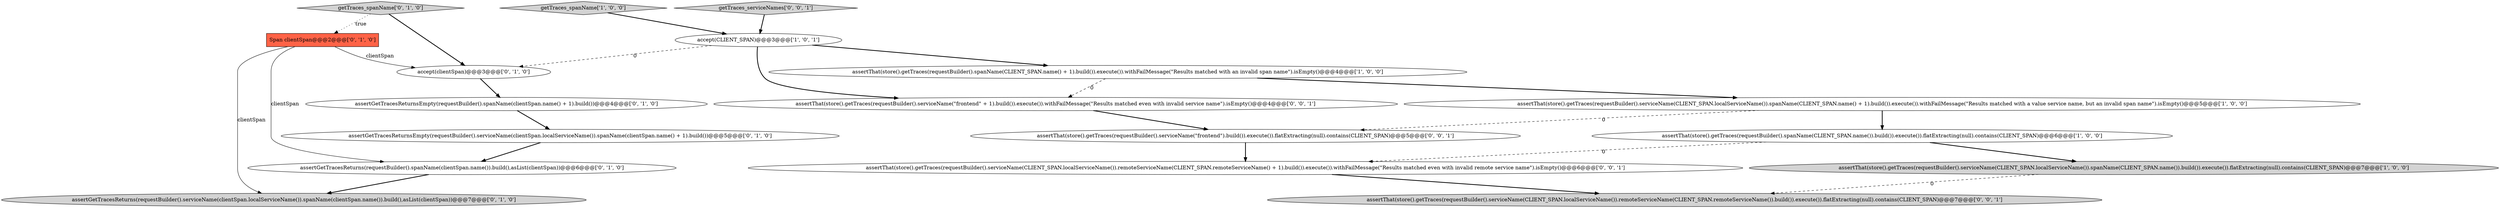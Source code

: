 digraph {
5 [style = filled, label = "getTraces_spanName['1', '0', '0']", fillcolor = lightgray, shape = diamond image = "AAA0AAABBB1BBB"];
2 [style = filled, label = "accept(CLIENT_SPAN)@@@3@@@['1', '0', '1']", fillcolor = white, shape = ellipse image = "AAA0AAABBB1BBB"];
3 [style = filled, label = "assertThat(store().getTraces(requestBuilder().spanName(CLIENT_SPAN.name() + 1).build()).execute()).withFailMessage(\"Results matched with an invalid span name\").isEmpty()@@@4@@@['1', '0', '0']", fillcolor = white, shape = ellipse image = "AAA0AAABBB1BBB"];
4 [style = filled, label = "assertThat(store().getTraces(requestBuilder().spanName(CLIENT_SPAN.name()).build()).execute()).flatExtracting(null).contains(CLIENT_SPAN)@@@6@@@['1', '0', '0']", fillcolor = white, shape = ellipse image = "AAA0AAABBB1BBB"];
11 [style = filled, label = "getTraces_spanName['0', '1', '0']", fillcolor = lightgray, shape = diamond image = "AAA0AAABBB2BBB"];
12 [style = filled, label = "assertGetTracesReturnsEmpty(requestBuilder().spanName(clientSpan.name() + 1).build())@@@4@@@['0', '1', '0']", fillcolor = white, shape = ellipse image = "AAA0AAABBB2BBB"];
9 [style = filled, label = "Span clientSpan@@@2@@@['0', '1', '0']", fillcolor = tomato, shape = box image = "AAA1AAABBB2BBB"];
7 [style = filled, label = "assertGetTracesReturns(requestBuilder().serviceName(clientSpan.localServiceName()).spanName(clientSpan.name()).build(),asList(clientSpan))@@@7@@@['0', '1', '0']", fillcolor = lightgray, shape = ellipse image = "AAA0AAABBB2BBB"];
13 [style = filled, label = "assertThat(store().getTraces(requestBuilder().serviceName(CLIENT_SPAN.localServiceName()).remoteServiceName(CLIENT_SPAN.remoteServiceName() + 1).build()).execute()).withFailMessage(\"Results matched even with invalid remote service name\").isEmpty()@@@6@@@['0', '0', '1']", fillcolor = white, shape = ellipse image = "AAA0AAABBB3BBB"];
15 [style = filled, label = "assertThat(store().getTraces(requestBuilder().serviceName(\"frontend\").build()).execute()).flatExtracting(null).contains(CLIENT_SPAN)@@@5@@@['0', '0', '1']", fillcolor = white, shape = ellipse image = "AAA0AAABBB3BBB"];
1 [style = filled, label = "assertThat(store().getTraces(requestBuilder().serviceName(CLIENT_SPAN.localServiceName()).spanName(CLIENT_SPAN.name()).build()).execute()).flatExtracting(null).contains(CLIENT_SPAN)@@@7@@@['1', '0', '0']", fillcolor = lightgray, shape = ellipse image = "AAA0AAABBB1BBB"];
16 [style = filled, label = "assertThat(store().getTraces(requestBuilder().serviceName(\"frontend\" + 1).build()).execute()).withFailMessage(\"Results matched even with invalid service name\").isEmpty()@@@4@@@['0', '0', '1']", fillcolor = white, shape = ellipse image = "AAA0AAABBB3BBB"];
10 [style = filled, label = "assertGetTracesReturns(requestBuilder().spanName(clientSpan.name()).build(),asList(clientSpan))@@@6@@@['0', '1', '0']", fillcolor = white, shape = ellipse image = "AAA0AAABBB2BBB"];
17 [style = filled, label = "assertThat(store().getTraces(requestBuilder().serviceName(CLIENT_SPAN.localServiceName()).remoteServiceName(CLIENT_SPAN.remoteServiceName()).build()).execute()).flatExtracting(null).contains(CLIENT_SPAN)@@@7@@@['0', '0', '1']", fillcolor = lightgray, shape = ellipse image = "AAA0AAABBB3BBB"];
0 [style = filled, label = "assertThat(store().getTraces(requestBuilder().serviceName(CLIENT_SPAN.localServiceName()).spanName(CLIENT_SPAN.name() + 1).build()).execute()).withFailMessage(\"Results matched with a value service name, but an invalid span name\").isEmpty()@@@5@@@['1', '0', '0']", fillcolor = white, shape = ellipse image = "AAA0AAABBB1BBB"];
6 [style = filled, label = "assertGetTracesReturnsEmpty(requestBuilder().serviceName(clientSpan.localServiceName()).spanName(clientSpan.name() + 1).build())@@@5@@@['0', '1', '0']", fillcolor = white, shape = ellipse image = "AAA0AAABBB2BBB"];
14 [style = filled, label = "getTraces_serviceNames['0', '0', '1']", fillcolor = lightgray, shape = diamond image = "AAA0AAABBB3BBB"];
8 [style = filled, label = "accept(clientSpan)@@@3@@@['0', '1', '0']", fillcolor = white, shape = ellipse image = "AAA1AAABBB2BBB"];
5->2 [style = bold, label=""];
11->9 [style = dotted, label="true"];
0->4 [style = bold, label=""];
8->12 [style = bold, label=""];
9->8 [style = solid, label="clientSpan"];
3->16 [style = dashed, label="0"];
13->17 [style = bold, label=""];
2->8 [style = dashed, label="0"];
9->10 [style = solid, label="clientSpan"];
16->15 [style = bold, label=""];
4->1 [style = bold, label=""];
2->3 [style = bold, label=""];
6->10 [style = bold, label=""];
10->7 [style = bold, label=""];
11->8 [style = bold, label=""];
3->0 [style = bold, label=""];
9->7 [style = solid, label="clientSpan"];
15->13 [style = bold, label=""];
14->2 [style = bold, label=""];
2->16 [style = bold, label=""];
4->13 [style = dashed, label="0"];
0->15 [style = dashed, label="0"];
1->17 [style = dashed, label="0"];
12->6 [style = bold, label=""];
}
